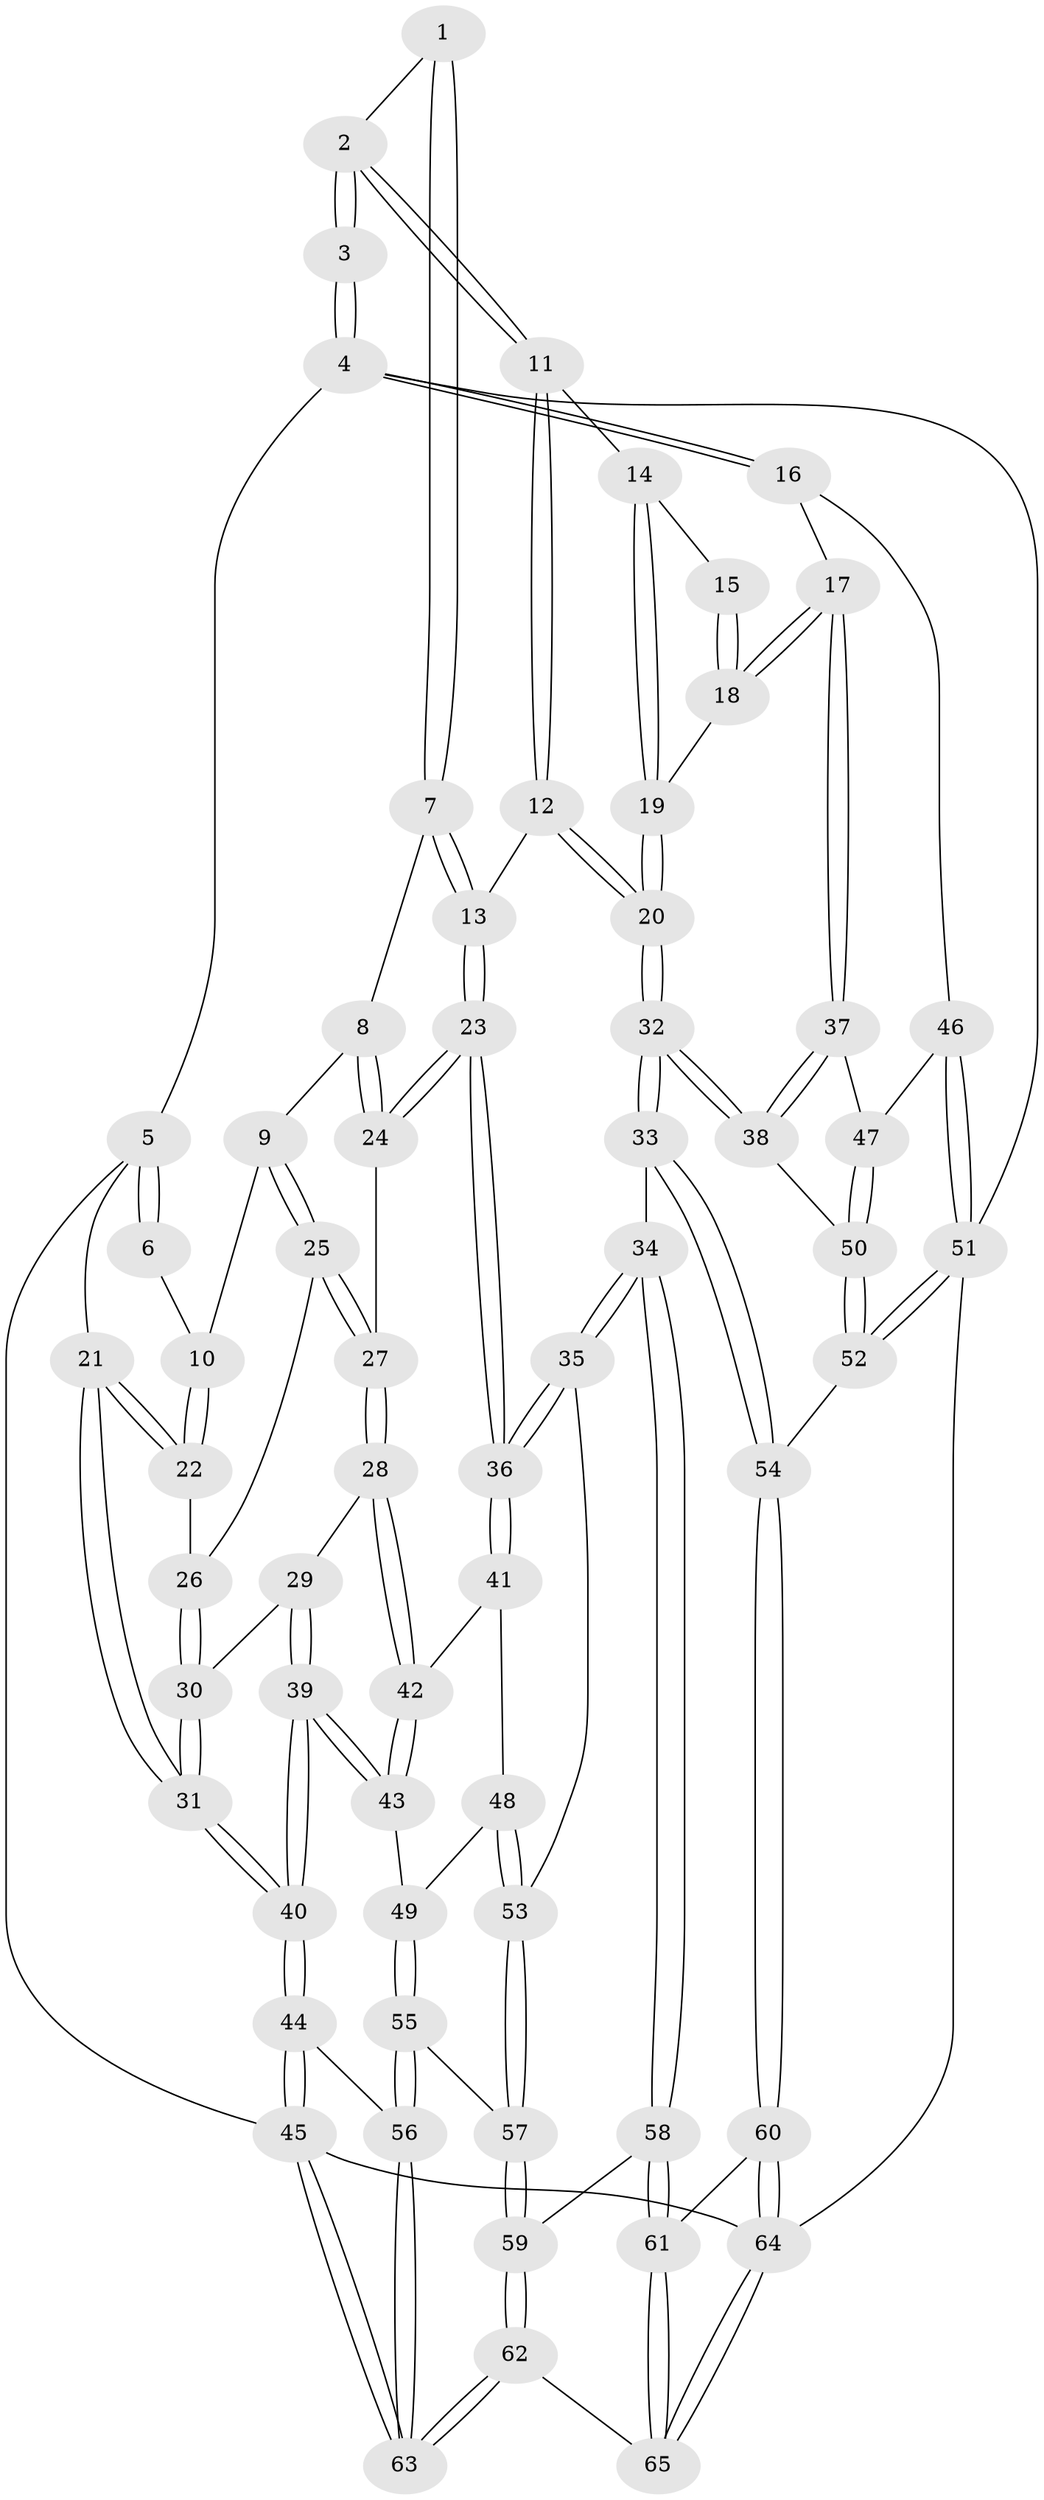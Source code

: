 // coarse degree distribution, {2: 0.10526315789473684, 6: 0.10526315789473684, 3: 0.2631578947368421, 4: 0.3684210526315789, 5: 0.15789473684210525}
// Generated by graph-tools (version 1.1) at 2025/06/03/04/25 22:06:47]
// undirected, 65 vertices, 159 edges
graph export_dot {
graph [start="1"]
  node [color=gray90,style=filled];
  1 [pos="+0.4007750100889654+0"];
  2 [pos="+0.6168072534261476+0"];
  3 [pos="+1+0"];
  4 [pos="+1+0"];
  5 [pos="+0+0"];
  6 [pos="+0.22510971604755856+0"];
  7 [pos="+0.34510266787054367+0.06443316961948552"];
  8 [pos="+0.23190550965554652+0.16078010996188621"];
  9 [pos="+0.21174465111751423+0.1603803295868288"];
  10 [pos="+0.19487181013716492+0.1438504357923344"];
  11 [pos="+0.6552485149247596+0.056905014027824406"];
  12 [pos="+0.6309160847113324+0.10448764831533623"];
  13 [pos="+0.5199033520693804+0.20586109665013766"];
  14 [pos="+0.7038330558784305+0.07583754020470836"];
  15 [pos="+0.8724370283912054+0.03838614306918899"];
  16 [pos="+1+0.20706081092350456"];
  17 [pos="+1+0.20452509720043827"];
  18 [pos="+0.9987738358204727+0.19975450881242476"];
  19 [pos="+0.9029932892270854+0.20676579114099372"];
  20 [pos="+0.7608433021676981+0.35051892884366725"];
  21 [pos="+0+0"];
  22 [pos="+0+0"];
  23 [pos="+0.45803686915085345+0.3597144631377423"];
  24 [pos="+0.41120382798151395+0.34280775470108005"];
  25 [pos="+0.1913276983124542+0.19310093772634937"];
  26 [pos="+0.07635013194843657+0.2574585931434746"];
  27 [pos="+0.1772461257426463+0.38725470253605754"];
  28 [pos="+0.15834802515423307+0.40375238939285263"];
  29 [pos="+0.11483881116306603+0.40213925074179685"];
  30 [pos="+0.04545828967348727+0.35886828565778944"];
  31 [pos="+0+0.3649975687160824"];
  32 [pos="+0.7348943335135143+0.45414103049303517"];
  33 [pos="+0.631788743731362+0.5199832641251586"];
  34 [pos="+0.5590386645782711+0.520372831374691"];
  35 [pos="+0.5480642029413071+0.5159030067224673"];
  36 [pos="+0.4868791864214846+0.4279516662710039"];
  37 [pos="+0.7828465139738233+0.4517632371759464"];
  38 [pos="+0.7675331596263798+0.4581637074607942"];
  39 [pos="+0+0.663991630824816"];
  40 [pos="+0+0.7828534106237287"];
  41 [pos="+0.25970276512535784+0.49834585189225333"];
  42 [pos="+0.17879813046655496+0.4483814907223177"];
  43 [pos="+0.15631243235755707+0.6278919763330395"];
  44 [pos="+0+0.9191726023912508"];
  45 [pos="+0+1"];
  46 [pos="+1+0.32270727226398926"];
  47 [pos="+1+0.32875309078815923"];
  48 [pos="+0.2540535255801331+0.5595677644757365"];
  49 [pos="+0.1897788228904685+0.6356866488355775"];
  50 [pos="+0.8888590893214133+0.5242026686098822"];
  51 [pos="+1+0.7499055437537981"];
  52 [pos="+1+0.7346934854680954"];
  53 [pos="+0.4718444214043819+0.5740391342811951"];
  54 [pos="+0.8401239179365326+0.7838112588024018"];
  55 [pos="+0.3023031672174663+0.7245939507776902"];
  56 [pos="+0.2672222640524222+0.7659150580836815"];
  57 [pos="+0.3273382035297383+0.7234069750102414"];
  58 [pos="+0.5598327975312165+0.8387154163210141"];
  59 [pos="+0.4221707518843443+0.8664357107191238"];
  60 [pos="+0.7966175175524981+0.8468897742521715"];
  61 [pos="+0.5863780355609822+0.8593086062164806"];
  62 [pos="+0.28481825185241694+1"];
  63 [pos="+0.16290054048771285+1"];
  64 [pos="+0.81268747586389+1"];
  65 [pos="+0.5834203813969979+1"];
  1 -- 2;
  1 -- 7;
  1 -- 7;
  2 -- 3;
  2 -- 3;
  2 -- 11;
  2 -- 11;
  3 -- 4;
  3 -- 4;
  4 -- 5;
  4 -- 16;
  4 -- 16;
  4 -- 51;
  5 -- 6;
  5 -- 6;
  5 -- 21;
  5 -- 45;
  6 -- 10;
  7 -- 8;
  7 -- 13;
  7 -- 13;
  8 -- 9;
  8 -- 24;
  8 -- 24;
  9 -- 10;
  9 -- 25;
  9 -- 25;
  10 -- 22;
  10 -- 22;
  11 -- 12;
  11 -- 12;
  11 -- 14;
  12 -- 13;
  12 -- 20;
  12 -- 20;
  13 -- 23;
  13 -- 23;
  14 -- 15;
  14 -- 19;
  14 -- 19;
  15 -- 18;
  15 -- 18;
  16 -- 17;
  16 -- 46;
  17 -- 18;
  17 -- 18;
  17 -- 37;
  17 -- 37;
  18 -- 19;
  19 -- 20;
  19 -- 20;
  20 -- 32;
  20 -- 32;
  21 -- 22;
  21 -- 22;
  21 -- 31;
  21 -- 31;
  22 -- 26;
  23 -- 24;
  23 -- 24;
  23 -- 36;
  23 -- 36;
  24 -- 27;
  25 -- 26;
  25 -- 27;
  25 -- 27;
  26 -- 30;
  26 -- 30;
  27 -- 28;
  27 -- 28;
  28 -- 29;
  28 -- 42;
  28 -- 42;
  29 -- 30;
  29 -- 39;
  29 -- 39;
  30 -- 31;
  30 -- 31;
  31 -- 40;
  31 -- 40;
  32 -- 33;
  32 -- 33;
  32 -- 38;
  32 -- 38;
  33 -- 34;
  33 -- 54;
  33 -- 54;
  34 -- 35;
  34 -- 35;
  34 -- 58;
  34 -- 58;
  35 -- 36;
  35 -- 36;
  35 -- 53;
  36 -- 41;
  36 -- 41;
  37 -- 38;
  37 -- 38;
  37 -- 47;
  38 -- 50;
  39 -- 40;
  39 -- 40;
  39 -- 43;
  39 -- 43;
  40 -- 44;
  40 -- 44;
  41 -- 42;
  41 -- 48;
  42 -- 43;
  42 -- 43;
  43 -- 49;
  44 -- 45;
  44 -- 45;
  44 -- 56;
  45 -- 63;
  45 -- 63;
  45 -- 64;
  46 -- 47;
  46 -- 51;
  46 -- 51;
  47 -- 50;
  47 -- 50;
  48 -- 49;
  48 -- 53;
  48 -- 53;
  49 -- 55;
  49 -- 55;
  50 -- 52;
  50 -- 52;
  51 -- 52;
  51 -- 52;
  51 -- 64;
  52 -- 54;
  53 -- 57;
  53 -- 57;
  54 -- 60;
  54 -- 60;
  55 -- 56;
  55 -- 56;
  55 -- 57;
  56 -- 63;
  56 -- 63;
  57 -- 59;
  57 -- 59;
  58 -- 59;
  58 -- 61;
  58 -- 61;
  59 -- 62;
  59 -- 62;
  60 -- 61;
  60 -- 64;
  60 -- 64;
  61 -- 65;
  61 -- 65;
  62 -- 63;
  62 -- 63;
  62 -- 65;
  64 -- 65;
  64 -- 65;
}
